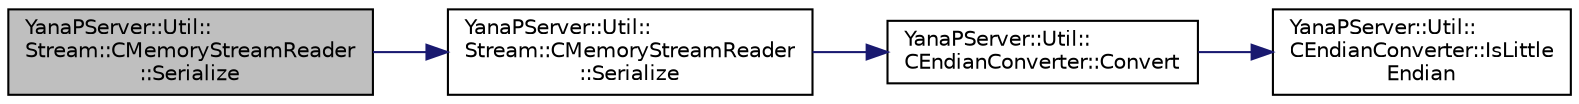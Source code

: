 digraph "YanaPServer::Util::Stream::CMemoryStreamReader::Serialize"
{
  edge [fontname="Helvetica",fontsize="10",labelfontname="Helvetica",labelfontsize="10"];
  node [fontname="Helvetica",fontsize="10",shape=record];
  rankdir="LR";
  Node29 [label="YanaPServer::Util::\lStream::CMemoryStreamReader\l::Serialize",height=0.2,width=0.4,color="black", fillcolor="grey75", style="filled", fontcolor="black"];
  Node29 -> Node30 [color="midnightblue",fontsize="10",style="solid",fontname="Helvetica"];
  Node30 [label="YanaPServer::Util::\lStream::CMemoryStreamReader\l::Serialize",height=0.2,width=0.4,color="black", fillcolor="white", style="filled",URL="$class_yana_p_server_1_1_util_1_1_stream_1_1_c_memory_stream_reader.html#a9f4d844f7595a594c8e7e24853cf25f6",tooltip="intのシリアライズ "];
  Node30 -> Node31 [color="midnightblue",fontsize="10",style="solid",fontname="Helvetica"];
  Node31 [label="YanaPServer::Util::\lCEndianConverter::Convert",height=0.2,width=0.4,color="black", fillcolor="white", style="filled",URL="$class_yana_p_server_1_1_util_1_1_c_endian_converter.html#a0ff973dbedc6378467691dba1998d298",tooltip="short型変換 "];
  Node31 -> Node32 [color="midnightblue",fontsize="10",style="solid",fontname="Helvetica"];
  Node32 [label="YanaPServer::Util::\lCEndianConverter::IsLittle\lEndian",height=0.2,width=0.4,color="black", fillcolor="white", style="filled",URL="$class_yana_p_server_1_1_util_1_1_c_endian_converter.html#a088d59f27730176768ed14c4cdce6c3d",tooltip="リトルエンディアン？ "];
}
